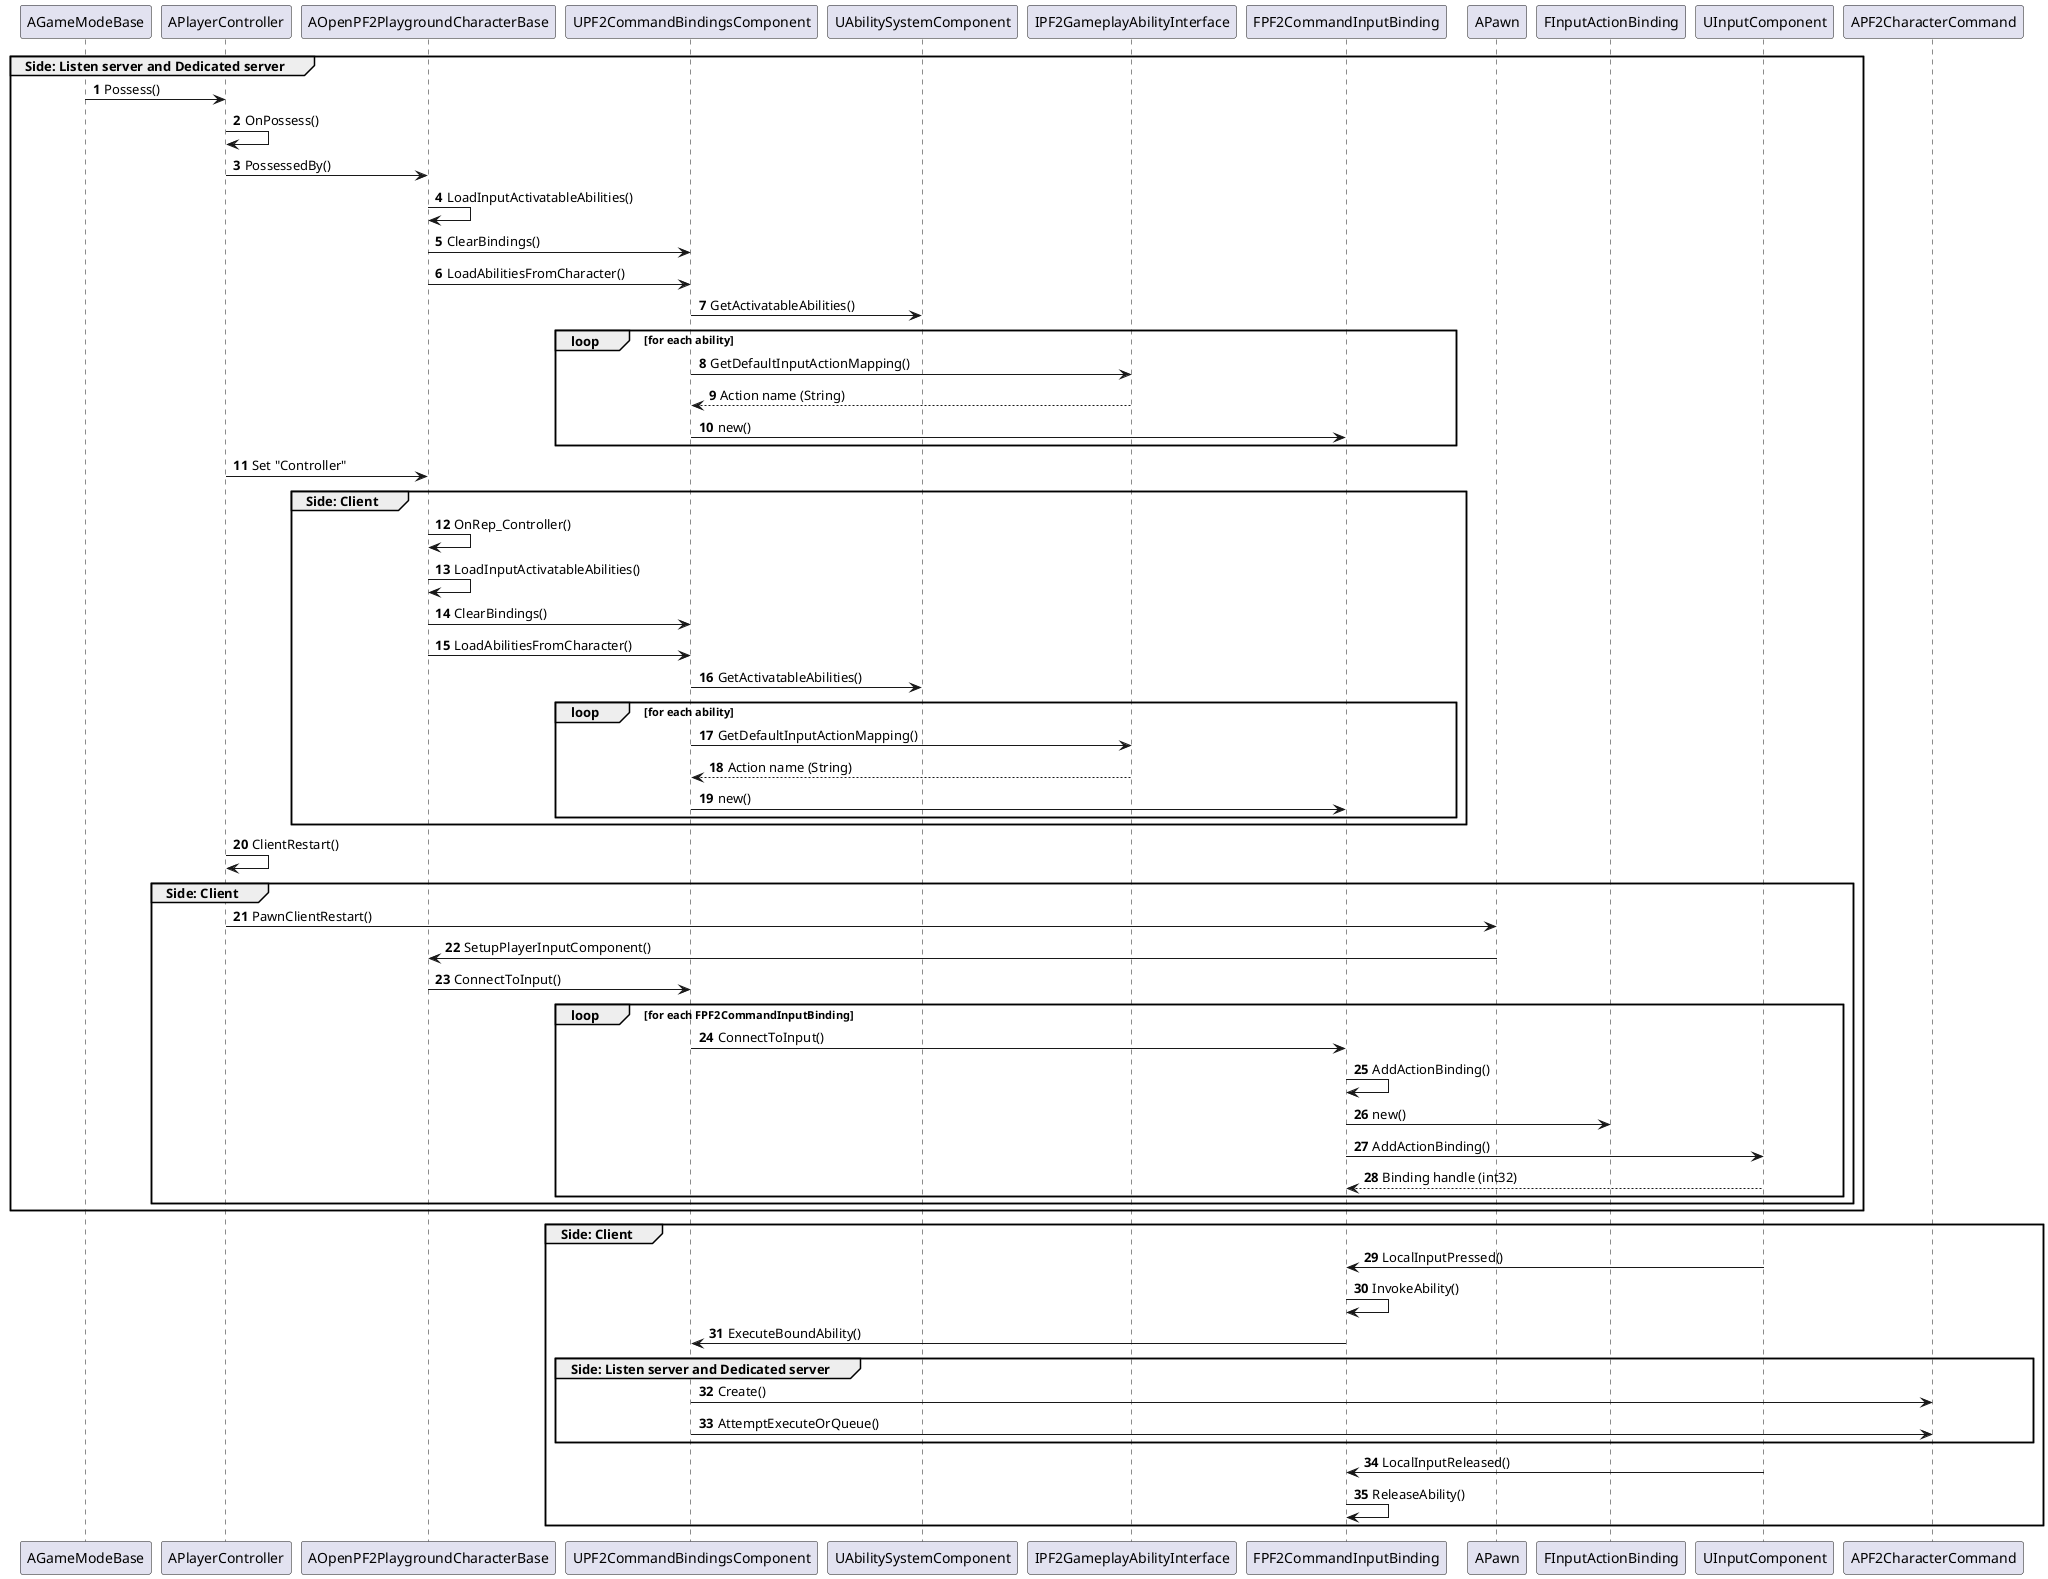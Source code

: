 ﻿@startuml

autonumber

group Side: Listen server and Dedicated server
AGameModeBase -> APlayerController: Possess()
APlayerController -> APlayerController: OnPossess()
APlayerController -> AOpenPF2PlaygroundCharacterBase: PossessedBy()

AOpenPF2PlaygroundCharacterBase -> AOpenPF2PlaygroundCharacterBase: LoadInputActivatableAbilities()
AOpenPF2PlaygroundCharacterBase -> UPF2CommandBindingsComponent: ClearBindings()
AOpenPF2PlaygroundCharacterBase -> UPF2CommandBindingsComponent: LoadAbilitiesFromCharacter()
UPF2CommandBindingsComponent -> UAbilitySystemComponent: GetActivatableAbilities()
loop for each ability
UPF2CommandBindingsComponent -> IPF2GameplayAbilityInterface: GetDefaultInputActionMapping()
IPF2GameplayAbilityInterface --> UPF2CommandBindingsComponent: Action name (String)
UPF2CommandBindingsComponent -> FPF2CommandInputBinding: new()
end
APlayerController -> AOpenPF2PlaygroundCharacterBase: Set "Controller"

group Side: Client
AOpenPF2PlaygroundCharacterBase -> AOpenPF2PlaygroundCharacterBase: OnRep_Controller()
AOpenPF2PlaygroundCharacterBase -> AOpenPF2PlaygroundCharacterBase: LoadInputActivatableAbilities()
AOpenPF2PlaygroundCharacterBase -> UPF2CommandBindingsComponent: ClearBindings()
AOpenPF2PlaygroundCharacterBase -> UPF2CommandBindingsComponent: LoadAbilitiesFromCharacter()
UPF2CommandBindingsComponent -> UAbilitySystemComponent: GetActivatableAbilities()
loop for each ability
UPF2CommandBindingsComponent -> IPF2GameplayAbilityInterface: GetDefaultInputActionMapping()
IPF2GameplayAbilityInterface --> UPF2CommandBindingsComponent: Action name (String)
UPF2CommandBindingsComponent -> FPF2CommandInputBinding: new()
end
end

APlayerController -> APlayerController: ClientRestart()

group Side: Client
APlayerController -> APawn: PawnClientRestart()
APawn -> AOpenPF2PlaygroundCharacterBase: SetupPlayerInputComponent()
AOpenPF2PlaygroundCharacterBase -> UPF2CommandBindingsComponent: ConnectToInput()
loop for each FPF2CommandInputBinding
UPF2CommandBindingsComponent -> FPF2CommandInputBinding: ConnectToInput()
FPF2CommandInputBinding -> FPF2CommandInputBinding: AddActionBinding()
FPF2CommandInputBinding -> FInputActionBinding: new()
FPF2CommandInputBinding -> UInputComponent: AddActionBinding()
UInputComponent --> FPF2CommandInputBinding: Binding handle (int32)
end
end
end

group Side: Client
UInputComponent -> FPF2CommandInputBinding: LocalInputPressed()
FPF2CommandInputBinding -> FPF2CommandInputBinding: InvokeAbility()
FPF2CommandInputBinding -> UPF2CommandBindingsComponent: ExecuteBoundAbility()

group Side: Listen server and Dedicated server
UPF2CommandBindingsComponent -> APF2CharacterCommand: Create()
UPF2CommandBindingsComponent -> APF2CharacterCommand: AttemptExecuteOrQueue()
end

UInputComponent -> FPF2CommandInputBinding: LocalInputReleased()
FPF2CommandInputBinding -> FPF2CommandInputBinding: ReleaseAbility()
end
@enduml
